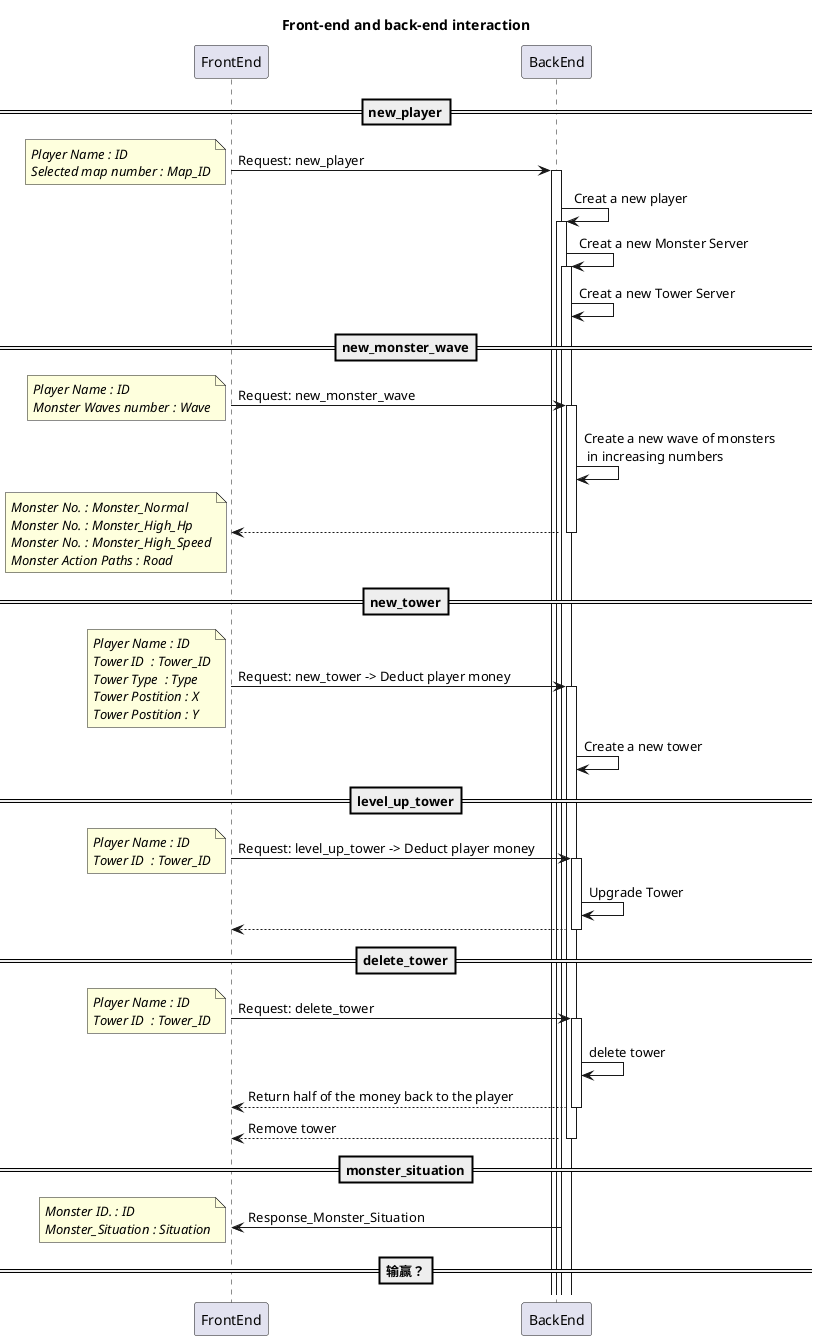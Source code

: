 @startuml request
title Front-end and back-end interaction

==new_player==
FrontEnd -> BackEnd: Request: new_player
note left
//Player Name : ID//
//Selected map number : Map_ID//
end note
activate BackEnd
BackEnd -> BackEnd : Creat a new player
activate BackEnd
BackEnd -> BackEnd : Creat a new Monster Server
activate BackEnd
BackEnd -> BackEnd : Creat a new Tower Server

==new_monster_wave==
FrontEnd -> BackEnd: Request: new_monster_wave
note left
//Player Name : ID//
//Monster Waves number : Wave//
end note
activate BackEnd
BackEnd -> BackEnd : Create a new wave of monsters\n in increasing numbers
return
note left
//Monster No. : Monster_Normal//
//Monster No. : Monster_High_Hp//
//Monster No. : Monster_High_Speed//
//Monster Action Paths : Road//
end note

==new_tower==
FrontEnd -> BackEnd: Request: new_tower -> Deduct player money
note left
//Player Name : ID//
//Tower ID  : Tower_ID//
//Tower Type  : Type//
//Tower Postition : X//
//Tower Postition : Y//
end note
activate BackEnd
BackEnd -> BackEnd : Create a new tower

==level_up_tower==
FrontEnd -> BackEnd: Request: level_up_tower -> Deduct player money
note left
//Player Name : ID//
//Tower ID  : Tower_ID//
end note
activate BackEnd
BackEnd -> BackEnd : Upgrade Tower
return

==delete_tower==
FrontEnd -> BackEnd: Request: delete_tower
note left
//Player Name : ID//
//Tower ID  : Tower_ID//
end note
activate BackEnd
BackEnd -> BackEnd : delete tower
return Return half of the money back to the player
return Remove tower

==monster_situation==
BackEnd -> FrontEnd: Response_Monster_Situation
note left
//Monster ID. : ID//
//Monster_Situation : Situation//
end note

==输赢？==


@enduml